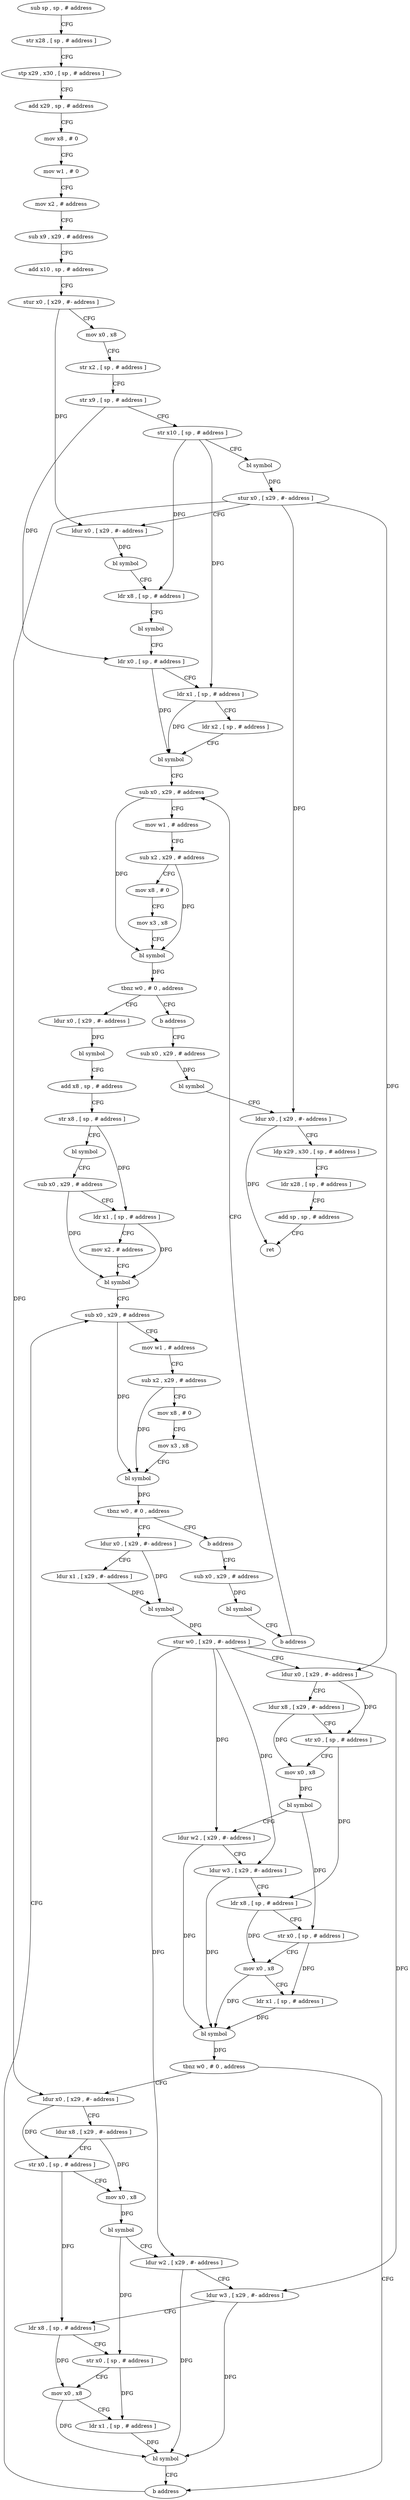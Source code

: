 digraph "func" {
"4219084" [label = "sub sp , sp , # address" ]
"4219088" [label = "str x28 , [ sp , # address ]" ]
"4219092" [label = "stp x29 , x30 , [ sp , # address ]" ]
"4219096" [label = "add x29 , sp , # address" ]
"4219100" [label = "mov x8 , # 0" ]
"4219104" [label = "mov w1 , # 0" ]
"4219108" [label = "mov x2 , # address" ]
"4219112" [label = "sub x9 , x29 , # address" ]
"4219116" [label = "add x10 , sp , # address" ]
"4219120" [label = "stur x0 , [ x29 , #- address ]" ]
"4219124" [label = "mov x0 , x8" ]
"4219128" [label = "str x2 , [ sp , # address ]" ]
"4219132" [label = "str x9 , [ sp , # address ]" ]
"4219136" [label = "str x10 , [ sp , # address ]" ]
"4219140" [label = "bl symbol" ]
"4219144" [label = "stur x0 , [ x29 , #- address ]" ]
"4219148" [label = "ldur x0 , [ x29 , #- address ]" ]
"4219152" [label = "bl symbol" ]
"4219156" [label = "ldr x8 , [ sp , # address ]" ]
"4219160" [label = "bl symbol" ]
"4219164" [label = "ldr x0 , [ sp , # address ]" ]
"4219168" [label = "ldr x1 , [ sp , # address ]" ]
"4219172" [label = "ldr x2 , [ sp , # address ]" ]
"4219176" [label = "bl symbol" ]
"4219180" [label = "sub x0 , x29 , # address" ]
"4219212" [label = "ldur x0 , [ x29 , #- address ]" ]
"4219216" [label = "bl symbol" ]
"4219220" [label = "add x8 , sp , # address" ]
"4219224" [label = "str x8 , [ sp , # address ]" ]
"4219228" [label = "bl symbol" ]
"4219232" [label = "sub x0 , x29 , # address" ]
"4219236" [label = "ldr x1 , [ sp , # address ]" ]
"4219240" [label = "mov x2 , # address" ]
"4219244" [label = "bl symbol" ]
"4219248" [label = "sub x0 , x29 , # address" ]
"4219208" [label = "b address" ]
"4219412" [label = "sub x0 , x29 , # address" ]
"4219280" [label = "ldur x0 , [ x29 , #- address ]" ]
"4219284" [label = "ldur x1 , [ x29 , #- address ]" ]
"4219288" [label = "bl symbol" ]
"4219292" [label = "stur w0 , [ x29 , #- address ]" ]
"4219296" [label = "ldur x0 , [ x29 , #- address ]" ]
"4219300" [label = "ldur x8 , [ x29 , #- address ]" ]
"4219304" [label = "str x0 , [ sp , # address ]" ]
"4219308" [label = "mov x0 , x8" ]
"4219312" [label = "bl symbol" ]
"4219316" [label = "ldur w2 , [ x29 , #- address ]" ]
"4219320" [label = "ldur w3 , [ x29 , #- address ]" ]
"4219324" [label = "ldr x8 , [ sp , # address ]" ]
"4219328" [label = "str x0 , [ sp , # address ]" ]
"4219332" [label = "mov x0 , x8" ]
"4219336" [label = "ldr x1 , [ sp , # address ]" ]
"4219340" [label = "bl symbol" ]
"4219344" [label = "tbnz w0 , # 0 , address" ]
"4219396" [label = "b address" ]
"4219348" [label = "ldur x0 , [ x29 , #- address ]" ]
"4219276" [label = "b address" ]
"4219400" [label = "sub x0 , x29 , # address" ]
"4219416" [label = "bl symbol" ]
"4219420" [label = "ldur x0 , [ x29 , #- address ]" ]
"4219424" [label = "ldp x29 , x30 , [ sp , # address ]" ]
"4219428" [label = "ldr x28 , [ sp , # address ]" ]
"4219432" [label = "add sp , sp , # address" ]
"4219436" [label = "ret" ]
"4219352" [label = "ldur x8 , [ x29 , #- address ]" ]
"4219356" [label = "str x0 , [ sp , # address ]" ]
"4219360" [label = "mov x0 , x8" ]
"4219364" [label = "bl symbol" ]
"4219368" [label = "ldur w2 , [ x29 , #- address ]" ]
"4219372" [label = "ldur w3 , [ x29 , #- address ]" ]
"4219376" [label = "ldr x8 , [ sp , # address ]" ]
"4219380" [label = "str x0 , [ sp , # address ]" ]
"4219384" [label = "mov x0 , x8" ]
"4219388" [label = "ldr x1 , [ sp , # address ]" ]
"4219392" [label = "bl symbol" ]
"4219404" [label = "bl symbol" ]
"4219408" [label = "b address" ]
"4219252" [label = "mov w1 , # address" ]
"4219256" [label = "sub x2 , x29 , # address" ]
"4219260" [label = "mov x8 , # 0" ]
"4219264" [label = "mov x3 , x8" ]
"4219268" [label = "bl symbol" ]
"4219272" [label = "tbnz w0 , # 0 , address" ]
"4219184" [label = "mov w1 , # address" ]
"4219188" [label = "sub x2 , x29 , # address" ]
"4219192" [label = "mov x8 , # 0" ]
"4219196" [label = "mov x3 , x8" ]
"4219200" [label = "bl symbol" ]
"4219204" [label = "tbnz w0 , # 0 , address" ]
"4219084" -> "4219088" [ label = "CFG" ]
"4219088" -> "4219092" [ label = "CFG" ]
"4219092" -> "4219096" [ label = "CFG" ]
"4219096" -> "4219100" [ label = "CFG" ]
"4219100" -> "4219104" [ label = "CFG" ]
"4219104" -> "4219108" [ label = "CFG" ]
"4219108" -> "4219112" [ label = "CFG" ]
"4219112" -> "4219116" [ label = "CFG" ]
"4219116" -> "4219120" [ label = "CFG" ]
"4219120" -> "4219124" [ label = "CFG" ]
"4219120" -> "4219148" [ label = "DFG" ]
"4219124" -> "4219128" [ label = "CFG" ]
"4219128" -> "4219132" [ label = "CFG" ]
"4219132" -> "4219136" [ label = "CFG" ]
"4219132" -> "4219164" [ label = "DFG" ]
"4219136" -> "4219140" [ label = "CFG" ]
"4219136" -> "4219156" [ label = "DFG" ]
"4219136" -> "4219168" [ label = "DFG" ]
"4219140" -> "4219144" [ label = "DFG" ]
"4219144" -> "4219148" [ label = "CFG" ]
"4219144" -> "4219420" [ label = "DFG" ]
"4219144" -> "4219296" [ label = "DFG" ]
"4219144" -> "4219348" [ label = "DFG" ]
"4219148" -> "4219152" [ label = "DFG" ]
"4219152" -> "4219156" [ label = "CFG" ]
"4219156" -> "4219160" [ label = "CFG" ]
"4219160" -> "4219164" [ label = "CFG" ]
"4219164" -> "4219168" [ label = "CFG" ]
"4219164" -> "4219176" [ label = "DFG" ]
"4219168" -> "4219172" [ label = "CFG" ]
"4219168" -> "4219176" [ label = "DFG" ]
"4219172" -> "4219176" [ label = "CFG" ]
"4219176" -> "4219180" [ label = "CFG" ]
"4219180" -> "4219184" [ label = "CFG" ]
"4219180" -> "4219200" [ label = "DFG" ]
"4219212" -> "4219216" [ label = "DFG" ]
"4219216" -> "4219220" [ label = "CFG" ]
"4219220" -> "4219224" [ label = "CFG" ]
"4219224" -> "4219228" [ label = "CFG" ]
"4219224" -> "4219236" [ label = "DFG" ]
"4219228" -> "4219232" [ label = "CFG" ]
"4219232" -> "4219236" [ label = "CFG" ]
"4219232" -> "4219244" [ label = "DFG" ]
"4219236" -> "4219240" [ label = "CFG" ]
"4219236" -> "4219244" [ label = "DFG" ]
"4219240" -> "4219244" [ label = "CFG" ]
"4219244" -> "4219248" [ label = "CFG" ]
"4219248" -> "4219252" [ label = "CFG" ]
"4219248" -> "4219268" [ label = "DFG" ]
"4219208" -> "4219412" [ label = "CFG" ]
"4219412" -> "4219416" [ label = "DFG" ]
"4219280" -> "4219284" [ label = "CFG" ]
"4219280" -> "4219288" [ label = "DFG" ]
"4219284" -> "4219288" [ label = "DFG" ]
"4219288" -> "4219292" [ label = "DFG" ]
"4219292" -> "4219296" [ label = "CFG" ]
"4219292" -> "4219316" [ label = "DFG" ]
"4219292" -> "4219320" [ label = "DFG" ]
"4219292" -> "4219368" [ label = "DFG" ]
"4219292" -> "4219372" [ label = "DFG" ]
"4219296" -> "4219300" [ label = "CFG" ]
"4219296" -> "4219304" [ label = "DFG" ]
"4219300" -> "4219304" [ label = "CFG" ]
"4219300" -> "4219308" [ label = "DFG" ]
"4219304" -> "4219308" [ label = "CFG" ]
"4219304" -> "4219324" [ label = "DFG" ]
"4219308" -> "4219312" [ label = "DFG" ]
"4219312" -> "4219316" [ label = "CFG" ]
"4219312" -> "4219328" [ label = "DFG" ]
"4219316" -> "4219320" [ label = "CFG" ]
"4219316" -> "4219340" [ label = "DFG" ]
"4219320" -> "4219324" [ label = "CFG" ]
"4219320" -> "4219340" [ label = "DFG" ]
"4219324" -> "4219328" [ label = "CFG" ]
"4219324" -> "4219332" [ label = "DFG" ]
"4219328" -> "4219332" [ label = "CFG" ]
"4219328" -> "4219336" [ label = "DFG" ]
"4219332" -> "4219336" [ label = "CFG" ]
"4219332" -> "4219340" [ label = "DFG" ]
"4219336" -> "4219340" [ label = "DFG" ]
"4219340" -> "4219344" [ label = "DFG" ]
"4219344" -> "4219396" [ label = "CFG" ]
"4219344" -> "4219348" [ label = "CFG" ]
"4219396" -> "4219248" [ label = "CFG" ]
"4219348" -> "4219352" [ label = "CFG" ]
"4219348" -> "4219356" [ label = "DFG" ]
"4219276" -> "4219400" [ label = "CFG" ]
"4219400" -> "4219404" [ label = "DFG" ]
"4219416" -> "4219420" [ label = "CFG" ]
"4219420" -> "4219424" [ label = "CFG" ]
"4219420" -> "4219436" [ label = "DFG" ]
"4219424" -> "4219428" [ label = "CFG" ]
"4219428" -> "4219432" [ label = "CFG" ]
"4219432" -> "4219436" [ label = "CFG" ]
"4219352" -> "4219356" [ label = "CFG" ]
"4219352" -> "4219360" [ label = "DFG" ]
"4219356" -> "4219360" [ label = "CFG" ]
"4219356" -> "4219376" [ label = "DFG" ]
"4219360" -> "4219364" [ label = "DFG" ]
"4219364" -> "4219368" [ label = "CFG" ]
"4219364" -> "4219380" [ label = "DFG" ]
"4219368" -> "4219372" [ label = "CFG" ]
"4219368" -> "4219392" [ label = "DFG" ]
"4219372" -> "4219376" [ label = "CFG" ]
"4219372" -> "4219392" [ label = "DFG" ]
"4219376" -> "4219380" [ label = "CFG" ]
"4219376" -> "4219384" [ label = "DFG" ]
"4219380" -> "4219384" [ label = "CFG" ]
"4219380" -> "4219388" [ label = "DFG" ]
"4219384" -> "4219388" [ label = "CFG" ]
"4219384" -> "4219392" [ label = "DFG" ]
"4219388" -> "4219392" [ label = "DFG" ]
"4219392" -> "4219396" [ label = "CFG" ]
"4219404" -> "4219408" [ label = "CFG" ]
"4219408" -> "4219180" [ label = "CFG" ]
"4219252" -> "4219256" [ label = "CFG" ]
"4219256" -> "4219260" [ label = "CFG" ]
"4219256" -> "4219268" [ label = "DFG" ]
"4219260" -> "4219264" [ label = "CFG" ]
"4219264" -> "4219268" [ label = "CFG" ]
"4219268" -> "4219272" [ label = "DFG" ]
"4219272" -> "4219280" [ label = "CFG" ]
"4219272" -> "4219276" [ label = "CFG" ]
"4219184" -> "4219188" [ label = "CFG" ]
"4219188" -> "4219192" [ label = "CFG" ]
"4219188" -> "4219200" [ label = "DFG" ]
"4219192" -> "4219196" [ label = "CFG" ]
"4219196" -> "4219200" [ label = "CFG" ]
"4219200" -> "4219204" [ label = "DFG" ]
"4219204" -> "4219212" [ label = "CFG" ]
"4219204" -> "4219208" [ label = "CFG" ]
}
